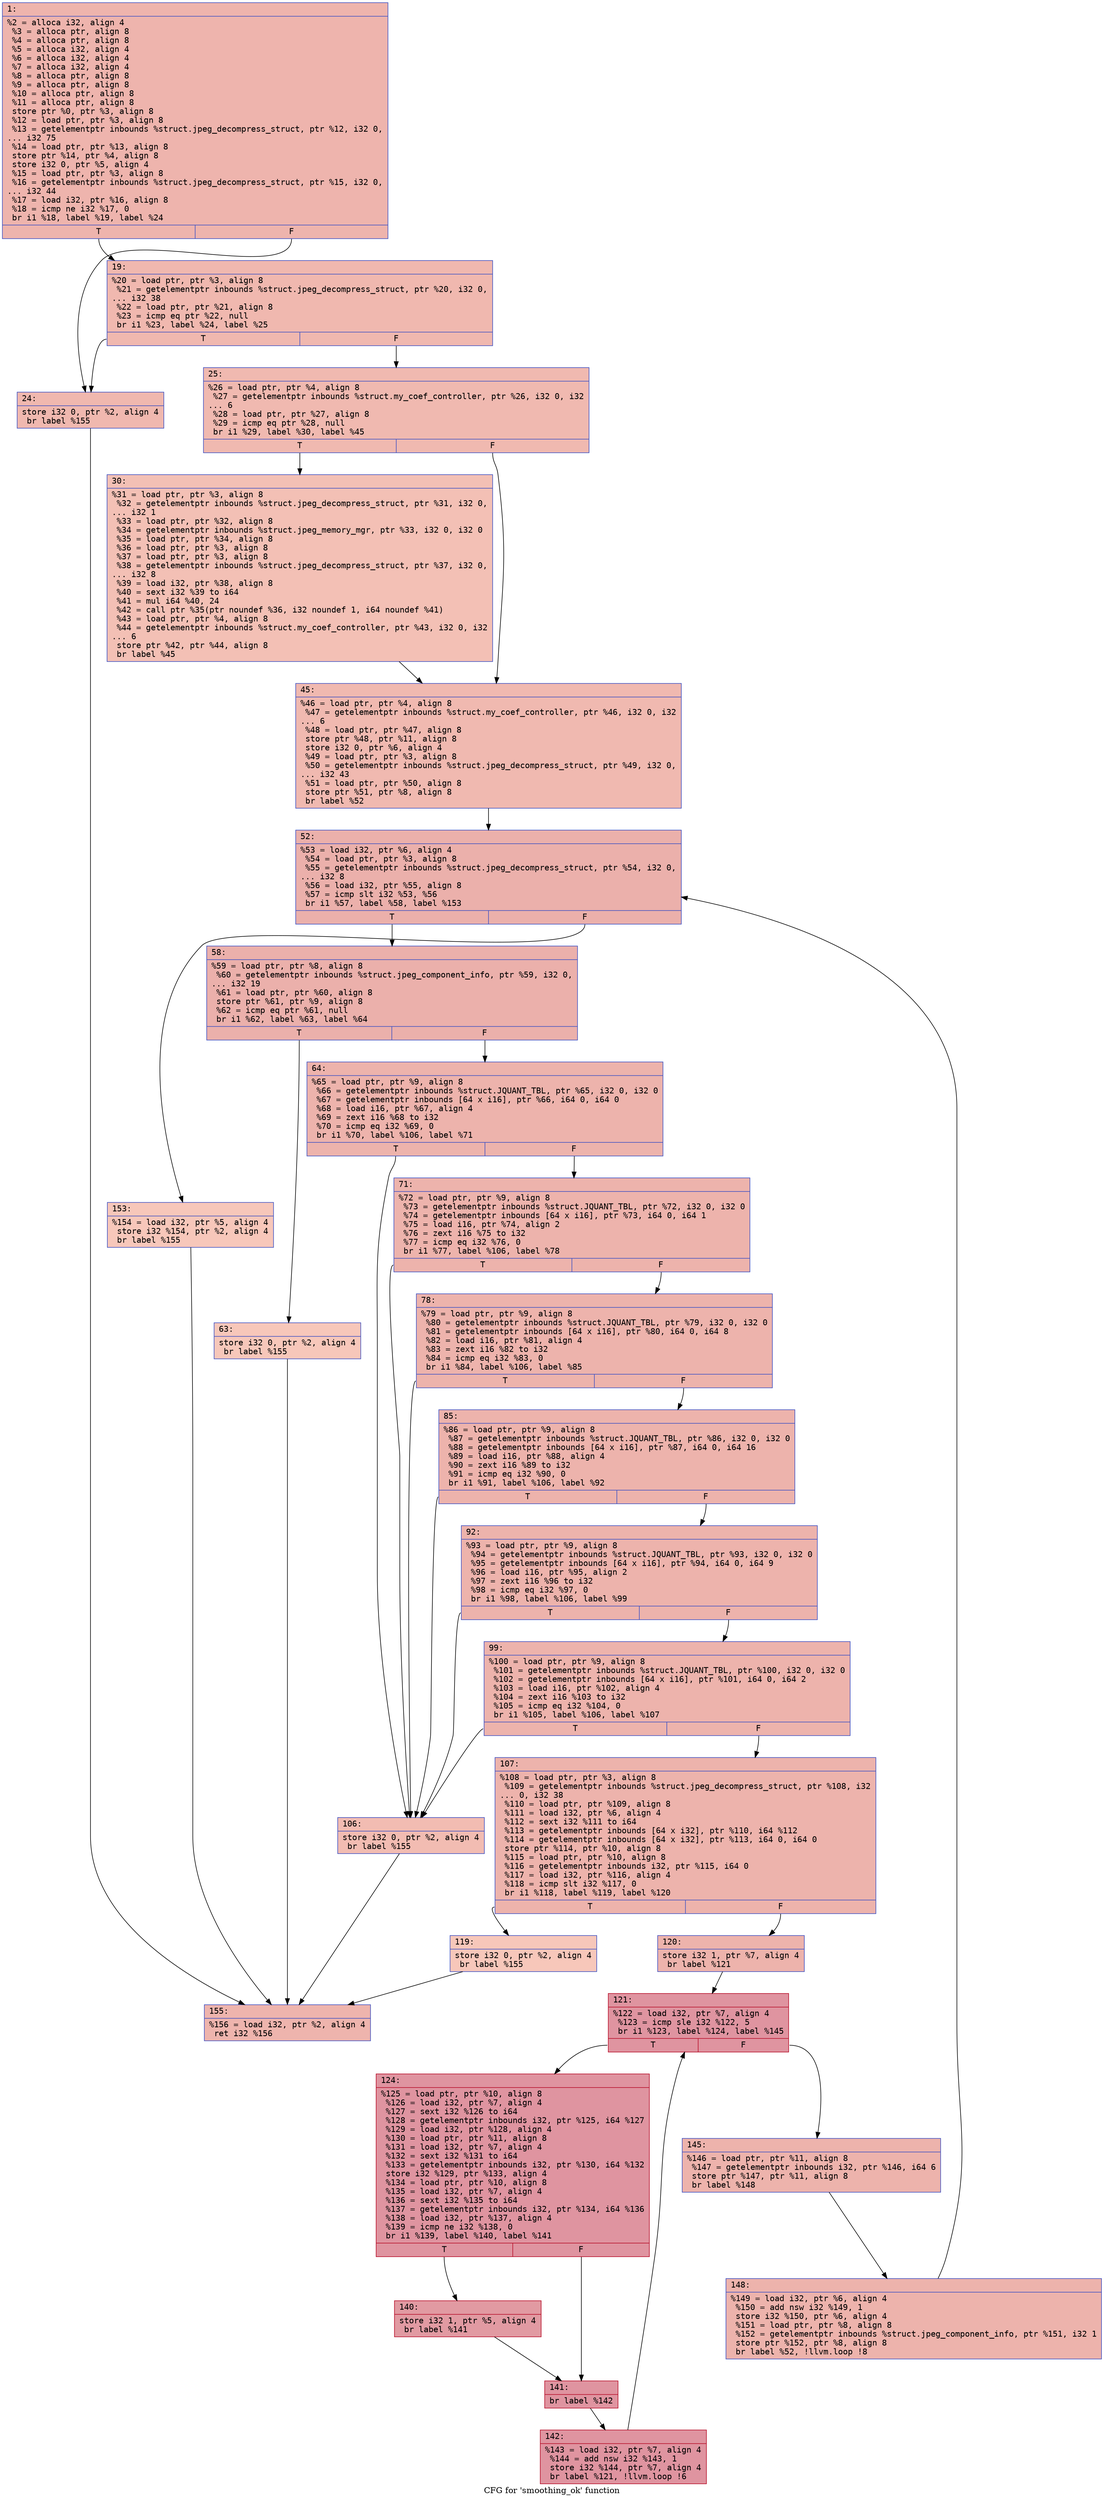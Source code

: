 digraph "CFG for 'smoothing_ok' function" {
	label="CFG for 'smoothing_ok' function";

	Node0x600001254a50 [shape=record,color="#3d50c3ff", style=filled, fillcolor="#d8564670" fontname="Courier",label="{1:\l|  %2 = alloca i32, align 4\l  %3 = alloca ptr, align 8\l  %4 = alloca ptr, align 8\l  %5 = alloca i32, align 4\l  %6 = alloca i32, align 4\l  %7 = alloca i32, align 4\l  %8 = alloca ptr, align 8\l  %9 = alloca ptr, align 8\l  %10 = alloca ptr, align 8\l  %11 = alloca ptr, align 8\l  store ptr %0, ptr %3, align 8\l  %12 = load ptr, ptr %3, align 8\l  %13 = getelementptr inbounds %struct.jpeg_decompress_struct, ptr %12, i32 0,\l... i32 75\l  %14 = load ptr, ptr %13, align 8\l  store ptr %14, ptr %4, align 8\l  store i32 0, ptr %5, align 4\l  %15 = load ptr, ptr %3, align 8\l  %16 = getelementptr inbounds %struct.jpeg_decompress_struct, ptr %15, i32 0,\l... i32 44\l  %17 = load i32, ptr %16, align 8\l  %18 = icmp ne i32 %17, 0\l  br i1 %18, label %19, label %24\l|{<s0>T|<s1>F}}"];
	Node0x600001254a50:s0 -> Node0x600001254aa0[tooltip="1 -> 19\nProbability 62.50%" ];
	Node0x600001254a50:s1 -> Node0x600001254af0[tooltip="1 -> 24\nProbability 37.50%" ];
	Node0x600001254aa0 [shape=record,color="#3d50c3ff", style=filled, fillcolor="#dc5d4a70" fontname="Courier",label="{19:\l|  %20 = load ptr, ptr %3, align 8\l  %21 = getelementptr inbounds %struct.jpeg_decompress_struct, ptr %20, i32 0,\l... i32 38\l  %22 = load ptr, ptr %21, align 8\l  %23 = icmp eq ptr %22, null\l  br i1 %23, label %24, label %25\l|{<s0>T|<s1>F}}"];
	Node0x600001254aa0:s0 -> Node0x600001254af0[tooltip="19 -> 24\nProbability 37.50%" ];
	Node0x600001254aa0:s1 -> Node0x600001254b40[tooltip="19 -> 25\nProbability 62.50%" ];
	Node0x600001254af0 [shape=record,color="#3d50c3ff", style=filled, fillcolor="#dc5d4a70" fontname="Courier",label="{24:\l|  store i32 0, ptr %2, align 4\l  br label %155\l}"];
	Node0x600001254af0 -> Node0x6000012552c0[tooltip="24 -> 155\nProbability 100.00%" ];
	Node0x600001254b40 [shape=record,color="#3d50c3ff", style=filled, fillcolor="#de614d70" fontname="Courier",label="{25:\l|  %26 = load ptr, ptr %4, align 8\l  %27 = getelementptr inbounds %struct.my_coef_controller, ptr %26, i32 0, i32\l... 6\l  %28 = load ptr, ptr %27, align 8\l  %29 = icmp eq ptr %28, null\l  br i1 %29, label %30, label %45\l|{<s0>T|<s1>F}}"];
	Node0x600001254b40:s0 -> Node0x600001254b90[tooltip="25 -> 30\nProbability 37.50%" ];
	Node0x600001254b40:s1 -> Node0x600001254be0[tooltip="25 -> 45\nProbability 62.50%" ];
	Node0x600001254b90 [shape=record,color="#3d50c3ff", style=filled, fillcolor="#e5705870" fontname="Courier",label="{30:\l|  %31 = load ptr, ptr %3, align 8\l  %32 = getelementptr inbounds %struct.jpeg_decompress_struct, ptr %31, i32 0,\l... i32 1\l  %33 = load ptr, ptr %32, align 8\l  %34 = getelementptr inbounds %struct.jpeg_memory_mgr, ptr %33, i32 0, i32 0\l  %35 = load ptr, ptr %34, align 8\l  %36 = load ptr, ptr %3, align 8\l  %37 = load ptr, ptr %3, align 8\l  %38 = getelementptr inbounds %struct.jpeg_decompress_struct, ptr %37, i32 0,\l... i32 8\l  %39 = load i32, ptr %38, align 8\l  %40 = sext i32 %39 to i64\l  %41 = mul i64 %40, 24\l  %42 = call ptr %35(ptr noundef %36, i32 noundef 1, i64 noundef %41)\l  %43 = load ptr, ptr %4, align 8\l  %44 = getelementptr inbounds %struct.my_coef_controller, ptr %43, i32 0, i32\l... 6\l  store ptr %42, ptr %44, align 8\l  br label %45\l}"];
	Node0x600001254b90 -> Node0x600001254be0[tooltip="30 -> 45\nProbability 100.00%" ];
	Node0x600001254be0 [shape=record,color="#3d50c3ff", style=filled, fillcolor="#de614d70" fontname="Courier",label="{45:\l|  %46 = load ptr, ptr %4, align 8\l  %47 = getelementptr inbounds %struct.my_coef_controller, ptr %46, i32 0, i32\l... 6\l  %48 = load ptr, ptr %47, align 8\l  store ptr %48, ptr %11, align 8\l  store i32 0, ptr %6, align 4\l  %49 = load ptr, ptr %3, align 8\l  %50 = getelementptr inbounds %struct.jpeg_decompress_struct, ptr %49, i32 0,\l... i32 43\l  %51 = load ptr, ptr %50, align 8\l  store ptr %51, ptr %8, align 8\l  br label %52\l}"];
	Node0x600001254be0 -> Node0x600001254c30[tooltip="45 -> 52\nProbability 100.00%" ];
	Node0x600001254c30 [shape=record,color="#3d50c3ff", style=filled, fillcolor="#d24b4070" fontname="Courier",label="{52:\l|  %53 = load i32, ptr %6, align 4\l  %54 = load ptr, ptr %3, align 8\l  %55 = getelementptr inbounds %struct.jpeg_decompress_struct, ptr %54, i32 0,\l... i32 8\l  %56 = load i32, ptr %55, align 8\l  %57 = icmp slt i32 %53, %56\l  br i1 %57, label %58, label %153\l|{<s0>T|<s1>F}}"];
	Node0x600001254c30:s0 -> Node0x600001254c80[tooltip="52 -> 58\nProbability 96.88%" ];
	Node0x600001254c30:s1 -> Node0x600001255270[tooltip="52 -> 153\nProbability 3.12%" ];
	Node0x600001254c80 [shape=record,color="#3d50c3ff", style=filled, fillcolor="#d24b4070" fontname="Courier",label="{58:\l|  %59 = load ptr, ptr %8, align 8\l  %60 = getelementptr inbounds %struct.jpeg_component_info, ptr %59, i32 0,\l... i32 19\l  %61 = load ptr, ptr %60, align 8\l  store ptr %61, ptr %9, align 8\l  %62 = icmp eq ptr %61, null\l  br i1 %62, label %63, label %64\l|{<s0>T|<s1>F}}"];
	Node0x600001254c80:s0 -> Node0x600001254cd0[tooltip="58 -> 63\nProbability 3.12%" ];
	Node0x600001254c80:s1 -> Node0x600001254d20[tooltip="58 -> 64\nProbability 96.88%" ];
	Node0x600001254cd0 [shape=record,color="#3d50c3ff", style=filled, fillcolor="#ec7f6370" fontname="Courier",label="{63:\l|  store i32 0, ptr %2, align 4\l  br label %155\l}"];
	Node0x600001254cd0 -> Node0x6000012552c0[tooltip="63 -> 155\nProbability 100.00%" ];
	Node0x600001254d20 [shape=record,color="#3d50c3ff", style=filled, fillcolor="#d6524470" fontname="Courier",label="{64:\l|  %65 = load ptr, ptr %9, align 8\l  %66 = getelementptr inbounds %struct.JQUANT_TBL, ptr %65, i32 0, i32 0\l  %67 = getelementptr inbounds [64 x i16], ptr %66, i64 0, i64 0\l  %68 = load i16, ptr %67, align 4\l  %69 = zext i16 %68 to i32\l  %70 = icmp eq i32 %69, 0\l  br i1 %70, label %106, label %71\l|{<s0>T|<s1>F}}"];
	Node0x600001254d20:s0 -> Node0x600001254f00[tooltip="64 -> 106\nProbability 3.12%" ];
	Node0x600001254d20:s1 -> Node0x600001254d70[tooltip="64 -> 71\nProbability 96.88%" ];
	Node0x600001254d70 [shape=record,color="#3d50c3ff", style=filled, fillcolor="#d6524470" fontname="Courier",label="{71:\l|  %72 = load ptr, ptr %9, align 8\l  %73 = getelementptr inbounds %struct.JQUANT_TBL, ptr %72, i32 0, i32 0\l  %74 = getelementptr inbounds [64 x i16], ptr %73, i64 0, i64 1\l  %75 = load i16, ptr %74, align 2\l  %76 = zext i16 %75 to i32\l  %77 = icmp eq i32 %76, 0\l  br i1 %77, label %106, label %78\l|{<s0>T|<s1>F}}"];
	Node0x600001254d70:s0 -> Node0x600001254f00[tooltip="71 -> 106\nProbability 3.12%" ];
	Node0x600001254d70:s1 -> Node0x600001254dc0[tooltip="71 -> 78\nProbability 96.88%" ];
	Node0x600001254dc0 [shape=record,color="#3d50c3ff", style=filled, fillcolor="#d6524470" fontname="Courier",label="{78:\l|  %79 = load ptr, ptr %9, align 8\l  %80 = getelementptr inbounds %struct.JQUANT_TBL, ptr %79, i32 0, i32 0\l  %81 = getelementptr inbounds [64 x i16], ptr %80, i64 0, i64 8\l  %82 = load i16, ptr %81, align 4\l  %83 = zext i16 %82 to i32\l  %84 = icmp eq i32 %83, 0\l  br i1 %84, label %106, label %85\l|{<s0>T|<s1>F}}"];
	Node0x600001254dc0:s0 -> Node0x600001254f00[tooltip="78 -> 106\nProbability 3.12%" ];
	Node0x600001254dc0:s1 -> Node0x600001254e10[tooltip="78 -> 85\nProbability 96.88%" ];
	Node0x600001254e10 [shape=record,color="#3d50c3ff", style=filled, fillcolor="#d6524470" fontname="Courier",label="{85:\l|  %86 = load ptr, ptr %9, align 8\l  %87 = getelementptr inbounds %struct.JQUANT_TBL, ptr %86, i32 0, i32 0\l  %88 = getelementptr inbounds [64 x i16], ptr %87, i64 0, i64 16\l  %89 = load i16, ptr %88, align 4\l  %90 = zext i16 %89 to i32\l  %91 = icmp eq i32 %90, 0\l  br i1 %91, label %106, label %92\l|{<s0>T|<s1>F}}"];
	Node0x600001254e10:s0 -> Node0x600001254f00[tooltip="85 -> 106\nProbability 3.12%" ];
	Node0x600001254e10:s1 -> Node0x600001254e60[tooltip="85 -> 92\nProbability 96.88%" ];
	Node0x600001254e60 [shape=record,color="#3d50c3ff", style=filled, fillcolor="#d6524470" fontname="Courier",label="{92:\l|  %93 = load ptr, ptr %9, align 8\l  %94 = getelementptr inbounds %struct.JQUANT_TBL, ptr %93, i32 0, i32 0\l  %95 = getelementptr inbounds [64 x i16], ptr %94, i64 0, i64 9\l  %96 = load i16, ptr %95, align 2\l  %97 = zext i16 %96 to i32\l  %98 = icmp eq i32 %97, 0\l  br i1 %98, label %106, label %99\l|{<s0>T|<s1>F}}"];
	Node0x600001254e60:s0 -> Node0x600001254f00[tooltip="92 -> 106\nProbability 3.12%" ];
	Node0x600001254e60:s1 -> Node0x600001254eb0[tooltip="92 -> 99\nProbability 96.88%" ];
	Node0x600001254eb0 [shape=record,color="#3d50c3ff", style=filled, fillcolor="#d6524470" fontname="Courier",label="{99:\l|  %100 = load ptr, ptr %9, align 8\l  %101 = getelementptr inbounds %struct.JQUANT_TBL, ptr %100, i32 0, i32 0\l  %102 = getelementptr inbounds [64 x i16], ptr %101, i64 0, i64 2\l  %103 = load i16, ptr %102, align 4\l  %104 = zext i16 %103 to i32\l  %105 = icmp eq i32 %104, 0\l  br i1 %105, label %106, label %107\l|{<s0>T|<s1>F}}"];
	Node0x600001254eb0:s0 -> Node0x600001254f00[tooltip="99 -> 106\nProbability 3.12%" ];
	Node0x600001254eb0:s1 -> Node0x600001254f50[tooltip="99 -> 107\nProbability 96.88%" ];
	Node0x600001254f00 [shape=record,color="#3d50c3ff", style=filled, fillcolor="#e1675170" fontname="Courier",label="{106:\l|  store i32 0, ptr %2, align 4\l  br label %155\l}"];
	Node0x600001254f00 -> Node0x6000012552c0[tooltip="106 -> 155\nProbability 100.00%" ];
	Node0x600001254f50 [shape=record,color="#3d50c3ff", style=filled, fillcolor="#d6524470" fontname="Courier",label="{107:\l|  %108 = load ptr, ptr %3, align 8\l  %109 = getelementptr inbounds %struct.jpeg_decompress_struct, ptr %108, i32\l... 0, i32 38\l  %110 = load ptr, ptr %109, align 8\l  %111 = load i32, ptr %6, align 4\l  %112 = sext i32 %111 to i64\l  %113 = getelementptr inbounds [64 x i32], ptr %110, i64 %112\l  %114 = getelementptr inbounds [64 x i32], ptr %113, i64 0, i64 0\l  store ptr %114, ptr %10, align 8\l  %115 = load ptr, ptr %10, align 8\l  %116 = getelementptr inbounds i32, ptr %115, i64 0\l  %117 = load i32, ptr %116, align 4\l  %118 = icmp slt i32 %117, 0\l  br i1 %118, label %119, label %120\l|{<s0>T|<s1>F}}"];
	Node0x600001254f50:s0 -> Node0x600001254fa0[tooltip="107 -> 119\nProbability 3.12%" ];
	Node0x600001254f50:s1 -> Node0x600001254ff0[tooltip="107 -> 120\nProbability 96.88%" ];
	Node0x600001254fa0 [shape=record,color="#3d50c3ff", style=filled, fillcolor="#ec7f6370" fontname="Courier",label="{119:\l|  store i32 0, ptr %2, align 4\l  br label %155\l}"];
	Node0x600001254fa0 -> Node0x6000012552c0[tooltip="119 -> 155\nProbability 100.00%" ];
	Node0x600001254ff0 [shape=record,color="#3d50c3ff", style=filled, fillcolor="#d6524470" fontname="Courier",label="{120:\l|  store i32 1, ptr %7, align 4\l  br label %121\l}"];
	Node0x600001254ff0 -> Node0x600001255040[tooltip="120 -> 121\nProbability 100.00%" ];
	Node0x600001255040 [shape=record,color="#b70d28ff", style=filled, fillcolor="#b70d2870" fontname="Courier",label="{121:\l|  %122 = load i32, ptr %7, align 4\l  %123 = icmp sle i32 %122, 5\l  br i1 %123, label %124, label %145\l|{<s0>T|<s1>F}}"];
	Node0x600001255040:s0 -> Node0x600001255090[tooltip="121 -> 124\nProbability 96.88%" ];
	Node0x600001255040:s1 -> Node0x6000012551d0[tooltip="121 -> 145\nProbability 3.12%" ];
	Node0x600001255090 [shape=record,color="#b70d28ff", style=filled, fillcolor="#b70d2870" fontname="Courier",label="{124:\l|  %125 = load ptr, ptr %10, align 8\l  %126 = load i32, ptr %7, align 4\l  %127 = sext i32 %126 to i64\l  %128 = getelementptr inbounds i32, ptr %125, i64 %127\l  %129 = load i32, ptr %128, align 4\l  %130 = load ptr, ptr %11, align 8\l  %131 = load i32, ptr %7, align 4\l  %132 = sext i32 %131 to i64\l  %133 = getelementptr inbounds i32, ptr %130, i64 %132\l  store i32 %129, ptr %133, align 4\l  %134 = load ptr, ptr %10, align 8\l  %135 = load i32, ptr %7, align 4\l  %136 = sext i32 %135 to i64\l  %137 = getelementptr inbounds i32, ptr %134, i64 %136\l  %138 = load i32, ptr %137, align 4\l  %139 = icmp ne i32 %138, 0\l  br i1 %139, label %140, label %141\l|{<s0>T|<s1>F}}"];
	Node0x600001255090:s0 -> Node0x6000012550e0[tooltip="124 -> 140\nProbability 62.50%" ];
	Node0x600001255090:s1 -> Node0x600001255130[tooltip="124 -> 141\nProbability 37.50%" ];
	Node0x6000012550e0 [shape=record,color="#b70d28ff", style=filled, fillcolor="#bb1b2c70" fontname="Courier",label="{140:\l|  store i32 1, ptr %5, align 4\l  br label %141\l}"];
	Node0x6000012550e0 -> Node0x600001255130[tooltip="140 -> 141\nProbability 100.00%" ];
	Node0x600001255130 [shape=record,color="#b70d28ff", style=filled, fillcolor="#b70d2870" fontname="Courier",label="{141:\l|  br label %142\l}"];
	Node0x600001255130 -> Node0x600001255180[tooltip="141 -> 142\nProbability 100.00%" ];
	Node0x600001255180 [shape=record,color="#b70d28ff", style=filled, fillcolor="#b70d2870" fontname="Courier",label="{142:\l|  %143 = load i32, ptr %7, align 4\l  %144 = add nsw i32 %143, 1\l  store i32 %144, ptr %7, align 4\l  br label %121, !llvm.loop !6\l}"];
	Node0x600001255180 -> Node0x600001255040[tooltip="142 -> 121\nProbability 100.00%" ];
	Node0x6000012551d0 [shape=record,color="#3d50c3ff", style=filled, fillcolor="#d6524470" fontname="Courier",label="{145:\l|  %146 = load ptr, ptr %11, align 8\l  %147 = getelementptr inbounds i32, ptr %146, i64 6\l  store ptr %147, ptr %11, align 8\l  br label %148\l}"];
	Node0x6000012551d0 -> Node0x600001255220[tooltip="145 -> 148\nProbability 100.00%" ];
	Node0x600001255220 [shape=record,color="#3d50c3ff", style=filled, fillcolor="#d6524470" fontname="Courier",label="{148:\l|  %149 = load i32, ptr %6, align 4\l  %150 = add nsw i32 %149, 1\l  store i32 %150, ptr %6, align 4\l  %151 = load ptr, ptr %8, align 8\l  %152 = getelementptr inbounds %struct.jpeg_component_info, ptr %151, i32 1\l  store ptr %152, ptr %8, align 8\l  br label %52, !llvm.loop !8\l}"];
	Node0x600001255220 -> Node0x600001254c30[tooltip="148 -> 52\nProbability 100.00%" ];
	Node0x600001255270 [shape=record,color="#3d50c3ff", style=filled, fillcolor="#ec7f6370" fontname="Courier",label="{153:\l|  %154 = load i32, ptr %5, align 4\l  store i32 %154, ptr %2, align 4\l  br label %155\l}"];
	Node0x600001255270 -> Node0x6000012552c0[tooltip="153 -> 155\nProbability 100.00%" ];
	Node0x6000012552c0 [shape=record,color="#3d50c3ff", style=filled, fillcolor="#d8564670" fontname="Courier",label="{155:\l|  %156 = load i32, ptr %2, align 4\l  ret i32 %156\l}"];
}
